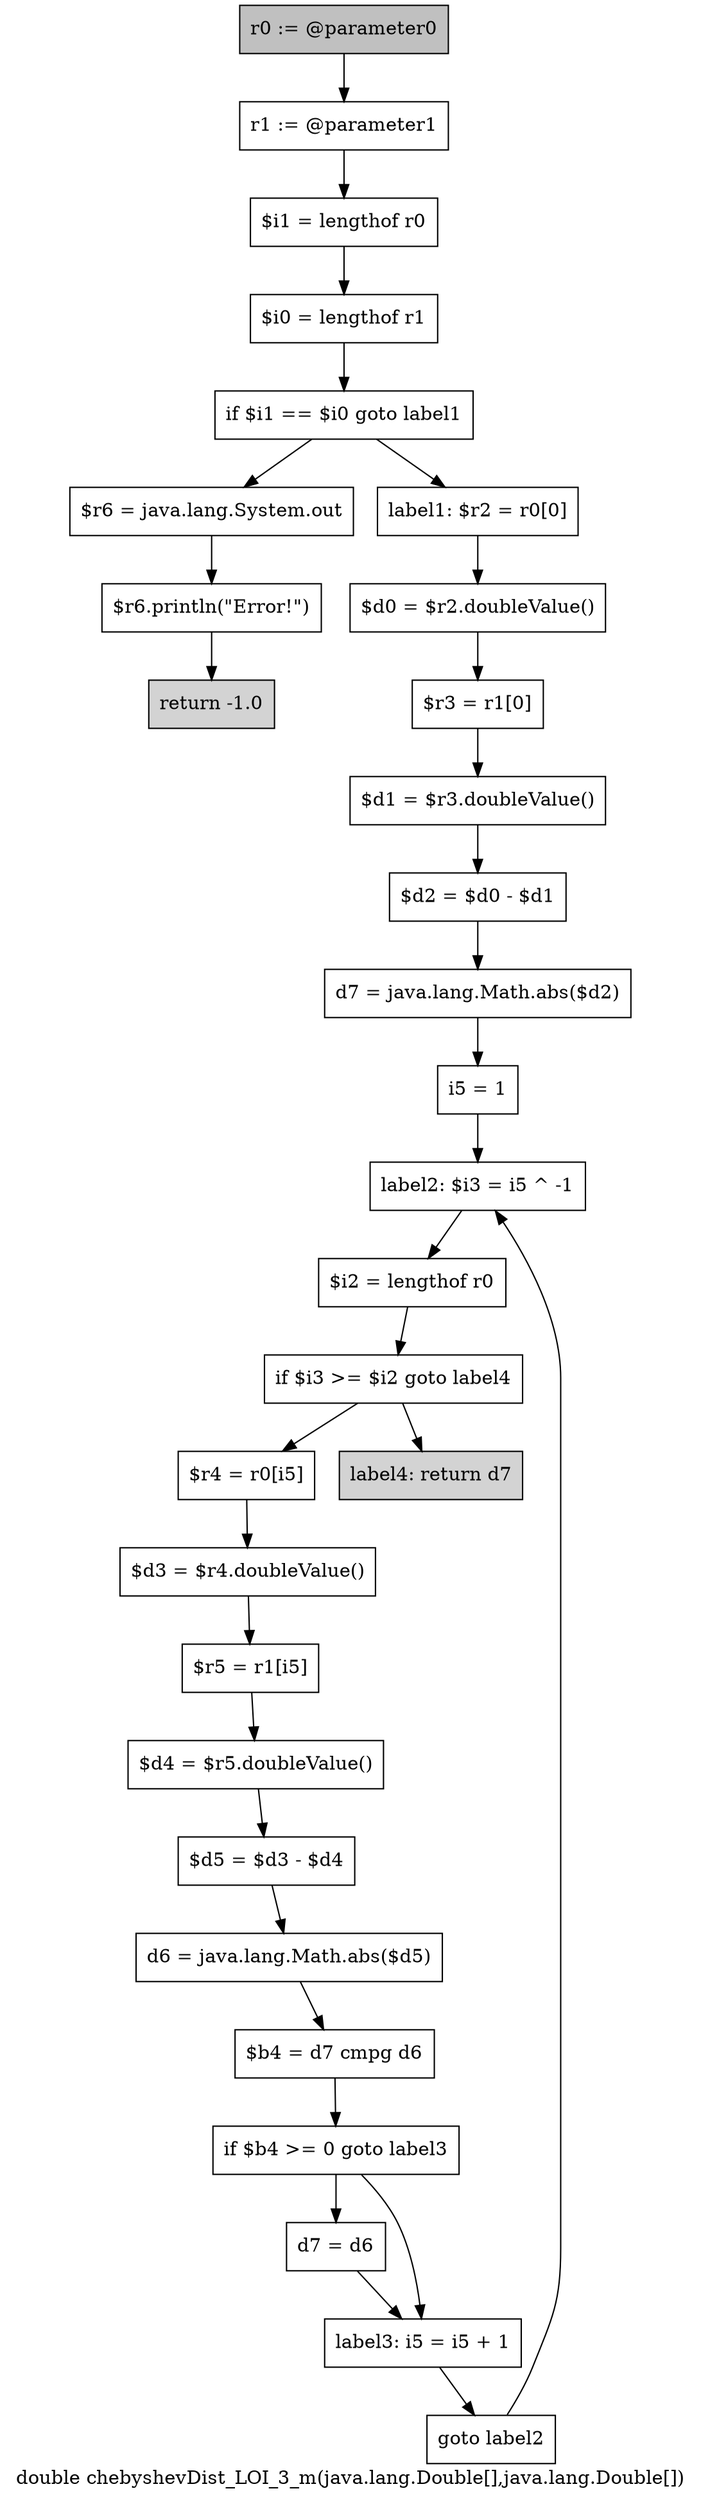 digraph "double chebyshevDist_LOI_3_m(java.lang.Double[],java.lang.Double[])" {
    label="double chebyshevDist_LOI_3_m(java.lang.Double[],java.lang.Double[])";
    node [shape=box];
    "0" [style=filled,fillcolor=gray,label="r0 := @parameter0",];
    "1" [label="r1 := @parameter1",];
    "0"->"1";
    "2" [label="$i1 = lengthof r0",];
    "1"->"2";
    "3" [label="$i0 = lengthof r1",];
    "2"->"3";
    "4" [label="if $i1 == $i0 goto label1",];
    "3"->"4";
    "5" [label="$r6 = java.lang.System.out",];
    "4"->"5";
    "8" [label="label1: $r2 = r0[0]",];
    "4"->"8";
    "6" [label="$r6.println(\"Error!\")",];
    "5"->"6";
    "7" [style=filled,fillcolor=lightgray,label="return -1.0",];
    "6"->"7";
    "9" [label="$d0 = $r2.doubleValue()",];
    "8"->"9";
    "10" [label="$r3 = r1[0]",];
    "9"->"10";
    "11" [label="$d1 = $r3.doubleValue()",];
    "10"->"11";
    "12" [label="$d2 = $d0 - $d1",];
    "11"->"12";
    "13" [label="d7 = java.lang.Math.abs($d2)",];
    "12"->"13";
    "14" [label="i5 = 1",];
    "13"->"14";
    "15" [label="label2: $i3 = i5 ^ -1",];
    "14"->"15";
    "16" [label="$i2 = lengthof r0",];
    "15"->"16";
    "17" [label="if $i3 >= $i2 goto label4",];
    "16"->"17";
    "18" [label="$r4 = r0[i5]",];
    "17"->"18";
    "29" [style=filled,fillcolor=lightgray,label="label4: return d7",];
    "17"->"29";
    "19" [label="$d3 = $r4.doubleValue()",];
    "18"->"19";
    "20" [label="$r5 = r1[i5]",];
    "19"->"20";
    "21" [label="$d4 = $r5.doubleValue()",];
    "20"->"21";
    "22" [label="$d5 = $d3 - $d4",];
    "21"->"22";
    "23" [label="d6 = java.lang.Math.abs($d5)",];
    "22"->"23";
    "24" [label="$b4 = d7 cmpg d6",];
    "23"->"24";
    "25" [label="if $b4 >= 0 goto label3",];
    "24"->"25";
    "26" [label="d7 = d6",];
    "25"->"26";
    "27" [label="label3: i5 = i5 + 1",];
    "25"->"27";
    "26"->"27";
    "28" [label="goto label2",];
    "27"->"28";
    "28"->"15";
}
